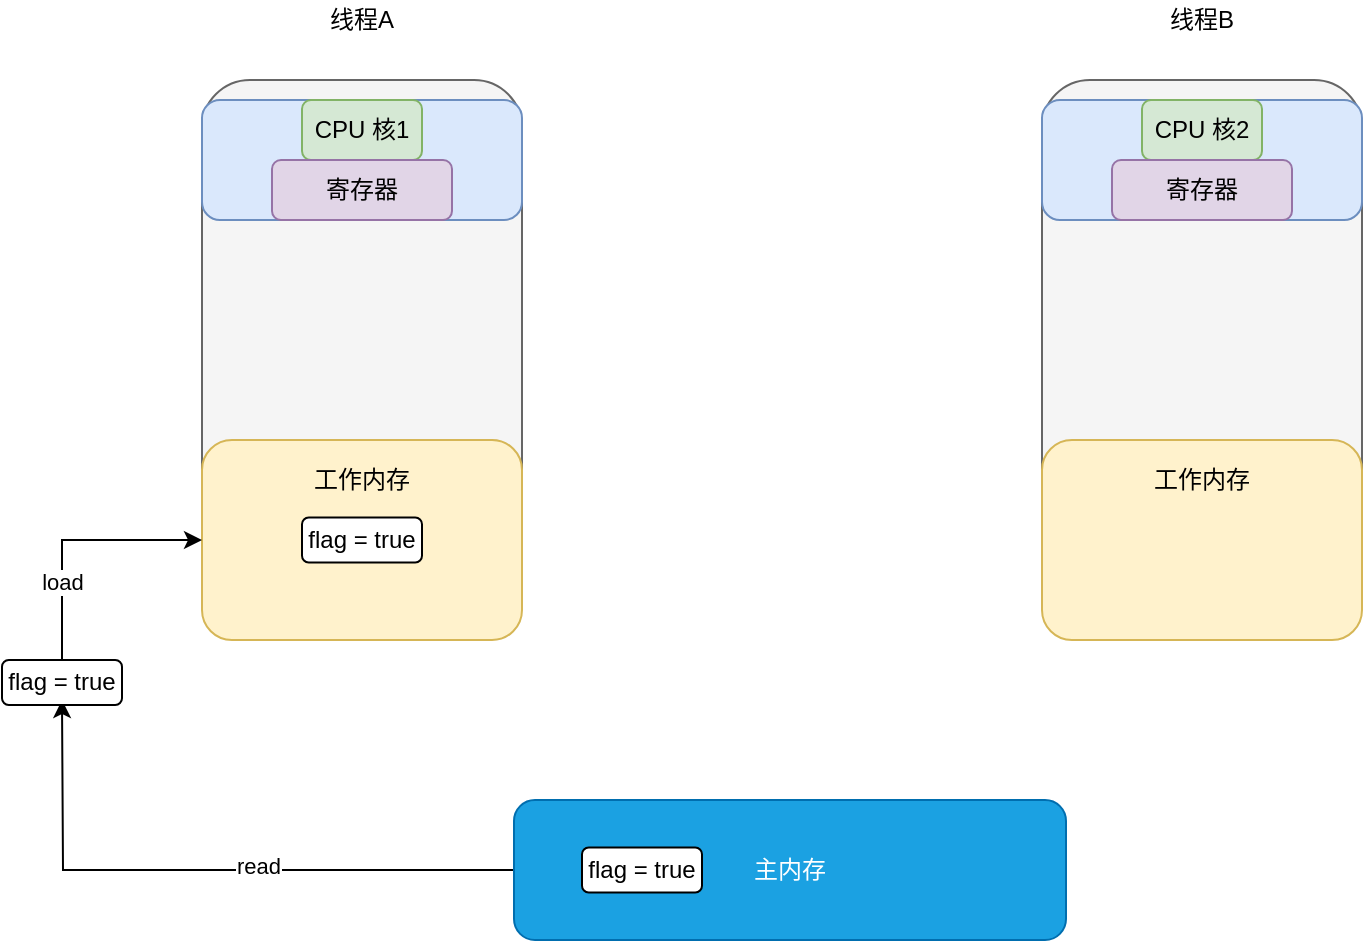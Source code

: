<mxfile version="15.6.2" type="github">
  <diagram id="kDu6EHDvQLuY3qDibhTI" name="Page-1">
    <mxGraphModel dx="865" dy="483" grid="1" gridSize="10" guides="1" tooltips="1" connect="1" arrows="1" fold="1" page="1" pageScale="1" pageWidth="827" pageHeight="1169" math="0" shadow="0">
      <root>
        <mxCell id="0" />
        <mxCell id="1" parent="0" />
        <mxCell id="RNfgebm5DFTRYw3DXoym-1" value="" style="rounded=1;whiteSpace=wrap;html=1;fillColor=#f5f5f5;strokeColor=#666666;fontColor=#333333;" parent="1" vertex="1">
          <mxGeometry x="120" y="140" width="160" height="280" as="geometry" />
        </mxCell>
        <mxCell id="RNfgebm5DFTRYw3DXoym-2" value="" style="rounded=1;whiteSpace=wrap;html=1;fillColor=#f5f5f5;fontColor=#333333;strokeColor=#666666;" parent="1" vertex="1">
          <mxGeometry x="540" y="140" width="160" height="280" as="geometry" />
        </mxCell>
        <mxCell id="RNfgebm5DFTRYw3DXoym-3" value="线程A" style="text;html=1;strokeColor=none;fillColor=none;align=center;verticalAlign=middle;whiteSpace=wrap;rounded=0;" parent="1" vertex="1">
          <mxGeometry x="180" y="100" width="40" height="20" as="geometry" />
        </mxCell>
        <mxCell id="RNfgebm5DFTRYw3DXoym-4" value="线程B" style="text;html=1;strokeColor=none;fillColor=none;align=center;verticalAlign=middle;whiteSpace=wrap;rounded=0;" parent="1" vertex="1">
          <mxGeometry x="600" y="100" width="40" height="20" as="geometry" />
        </mxCell>
        <mxCell id="RNfgebm5DFTRYw3DXoym-5" value="" style="rounded=1;whiteSpace=wrap;html=1;fillColor=#dae8fc;strokeColor=#6c8ebf;" parent="1" vertex="1">
          <mxGeometry x="120" y="150" width="160" height="60" as="geometry" />
        </mxCell>
        <mxCell id="RNfgebm5DFTRYw3DXoym-6" value="CPU 核1" style="rounded=1;whiteSpace=wrap;html=1;fillColor=#d5e8d4;strokeColor=#82b366;" parent="1" vertex="1">
          <mxGeometry x="170" y="150" width="60" height="30" as="geometry" />
        </mxCell>
        <mxCell id="RNfgebm5DFTRYw3DXoym-7" value="寄存器" style="rounded=1;whiteSpace=wrap;html=1;fillColor=#e1d5e7;strokeColor=#9673a6;" parent="1" vertex="1">
          <mxGeometry x="155" y="180" width="90" height="30" as="geometry" />
        </mxCell>
        <mxCell id="RNfgebm5DFTRYw3DXoym-8" value="" style="rounded=1;whiteSpace=wrap;html=1;fillColor=#fff2cc;strokeColor=#d6b656;" parent="1" vertex="1">
          <mxGeometry x="120" y="320" width="160" height="100" as="geometry" />
        </mxCell>
        <mxCell id="RNfgebm5DFTRYw3DXoym-9" value="工作内存" style="text;html=1;strokeColor=none;fillColor=none;align=center;verticalAlign=middle;whiteSpace=wrap;rounded=0;" parent="1" vertex="1">
          <mxGeometry x="170" y="330" width="60" height="20" as="geometry" />
        </mxCell>
        <mxCell id="JfMttN0KAUnnuHpYbCx6-1" value="" style="rounded=1;whiteSpace=wrap;html=1;fillColor=#dae8fc;strokeColor=#6c8ebf;" vertex="1" parent="1">
          <mxGeometry x="540" y="150" width="160" height="60" as="geometry" />
        </mxCell>
        <mxCell id="JfMttN0KAUnnuHpYbCx6-2" value="CPU 核2" style="rounded=1;whiteSpace=wrap;html=1;fillColor=#d5e8d4;strokeColor=#82b366;" vertex="1" parent="1">
          <mxGeometry x="590" y="150" width="60" height="30" as="geometry" />
        </mxCell>
        <mxCell id="JfMttN0KAUnnuHpYbCx6-3" value="寄存器" style="rounded=1;whiteSpace=wrap;html=1;fillColor=#e1d5e7;strokeColor=#9673a6;" vertex="1" parent="1">
          <mxGeometry x="575" y="180" width="90" height="30" as="geometry" />
        </mxCell>
        <mxCell id="JfMttN0KAUnnuHpYbCx6-5" value="" style="rounded=1;whiteSpace=wrap;html=1;fillColor=#fff2cc;strokeColor=#d6b656;" vertex="1" parent="1">
          <mxGeometry x="540" y="320" width="160" height="100" as="geometry" />
        </mxCell>
        <mxCell id="JfMttN0KAUnnuHpYbCx6-6" value="工作内存" style="text;html=1;strokeColor=none;fillColor=none;align=center;verticalAlign=middle;whiteSpace=wrap;rounded=0;" vertex="1" parent="1">
          <mxGeometry x="590" y="330" width="60" height="20" as="geometry" />
        </mxCell>
        <mxCell id="JfMttN0KAUnnuHpYbCx6-9" style="edgeStyle=orthogonalEdgeStyle;rounded=0;orthogonalLoop=1;jettySize=auto;html=1;exitX=0;exitY=0.5;exitDx=0;exitDy=0;" edge="1" parent="1" source="JfMttN0KAUnnuHpYbCx6-7">
          <mxGeometry relative="1" as="geometry">
            <mxPoint x="50" y="450" as="targetPoint" />
          </mxGeometry>
        </mxCell>
        <mxCell id="JfMttN0KAUnnuHpYbCx6-11" value="read" style="edgeLabel;html=1;align=center;verticalAlign=middle;resizable=0;points=[];" vertex="1" connectable="0" parent="JfMttN0KAUnnuHpYbCx6-9">
          <mxGeometry x="-0.175" y="-2" relative="1" as="geometry">
            <mxPoint as="offset" />
          </mxGeometry>
        </mxCell>
        <mxCell id="JfMttN0KAUnnuHpYbCx6-7" value="主内存" style="rounded=1;whiteSpace=wrap;html=1;fillColor=#1ba1e2;fontColor=#ffffff;strokeColor=#006EAF;" vertex="1" parent="1">
          <mxGeometry x="276" y="500" width="276" height="70" as="geometry" />
        </mxCell>
        <mxCell id="JfMttN0KAUnnuHpYbCx6-8" value="flag = true" style="rounded=1;whiteSpace=wrap;html=1;" vertex="1" parent="1">
          <mxGeometry x="310" y="523.75" width="60" height="22.5" as="geometry" />
        </mxCell>
        <mxCell id="JfMttN0KAUnnuHpYbCx6-12" style="edgeStyle=orthogonalEdgeStyle;rounded=0;orthogonalLoop=1;jettySize=auto;html=1;exitX=0.5;exitY=0;exitDx=0;exitDy=0;entryX=0;entryY=0.5;entryDx=0;entryDy=0;" edge="1" parent="1" source="JfMttN0KAUnnuHpYbCx6-10" target="RNfgebm5DFTRYw3DXoym-8">
          <mxGeometry relative="1" as="geometry" />
        </mxCell>
        <mxCell id="JfMttN0KAUnnuHpYbCx6-14" value="load" style="edgeLabel;html=1;align=center;verticalAlign=middle;resizable=0;points=[];" vertex="1" connectable="0" parent="JfMttN0KAUnnuHpYbCx6-12">
          <mxGeometry x="-0.4" relative="1" as="geometry">
            <mxPoint as="offset" />
          </mxGeometry>
        </mxCell>
        <mxCell id="JfMttN0KAUnnuHpYbCx6-10" value="flag = true" style="rounded=1;whiteSpace=wrap;html=1;" vertex="1" parent="1">
          <mxGeometry x="20" y="430" width="60" height="22.5" as="geometry" />
        </mxCell>
        <mxCell id="JfMttN0KAUnnuHpYbCx6-13" value="flag = true" style="rounded=1;whiteSpace=wrap;html=1;" vertex="1" parent="1">
          <mxGeometry x="170" y="358.75" width="60" height="22.5" as="geometry" />
        </mxCell>
      </root>
    </mxGraphModel>
  </diagram>
</mxfile>
